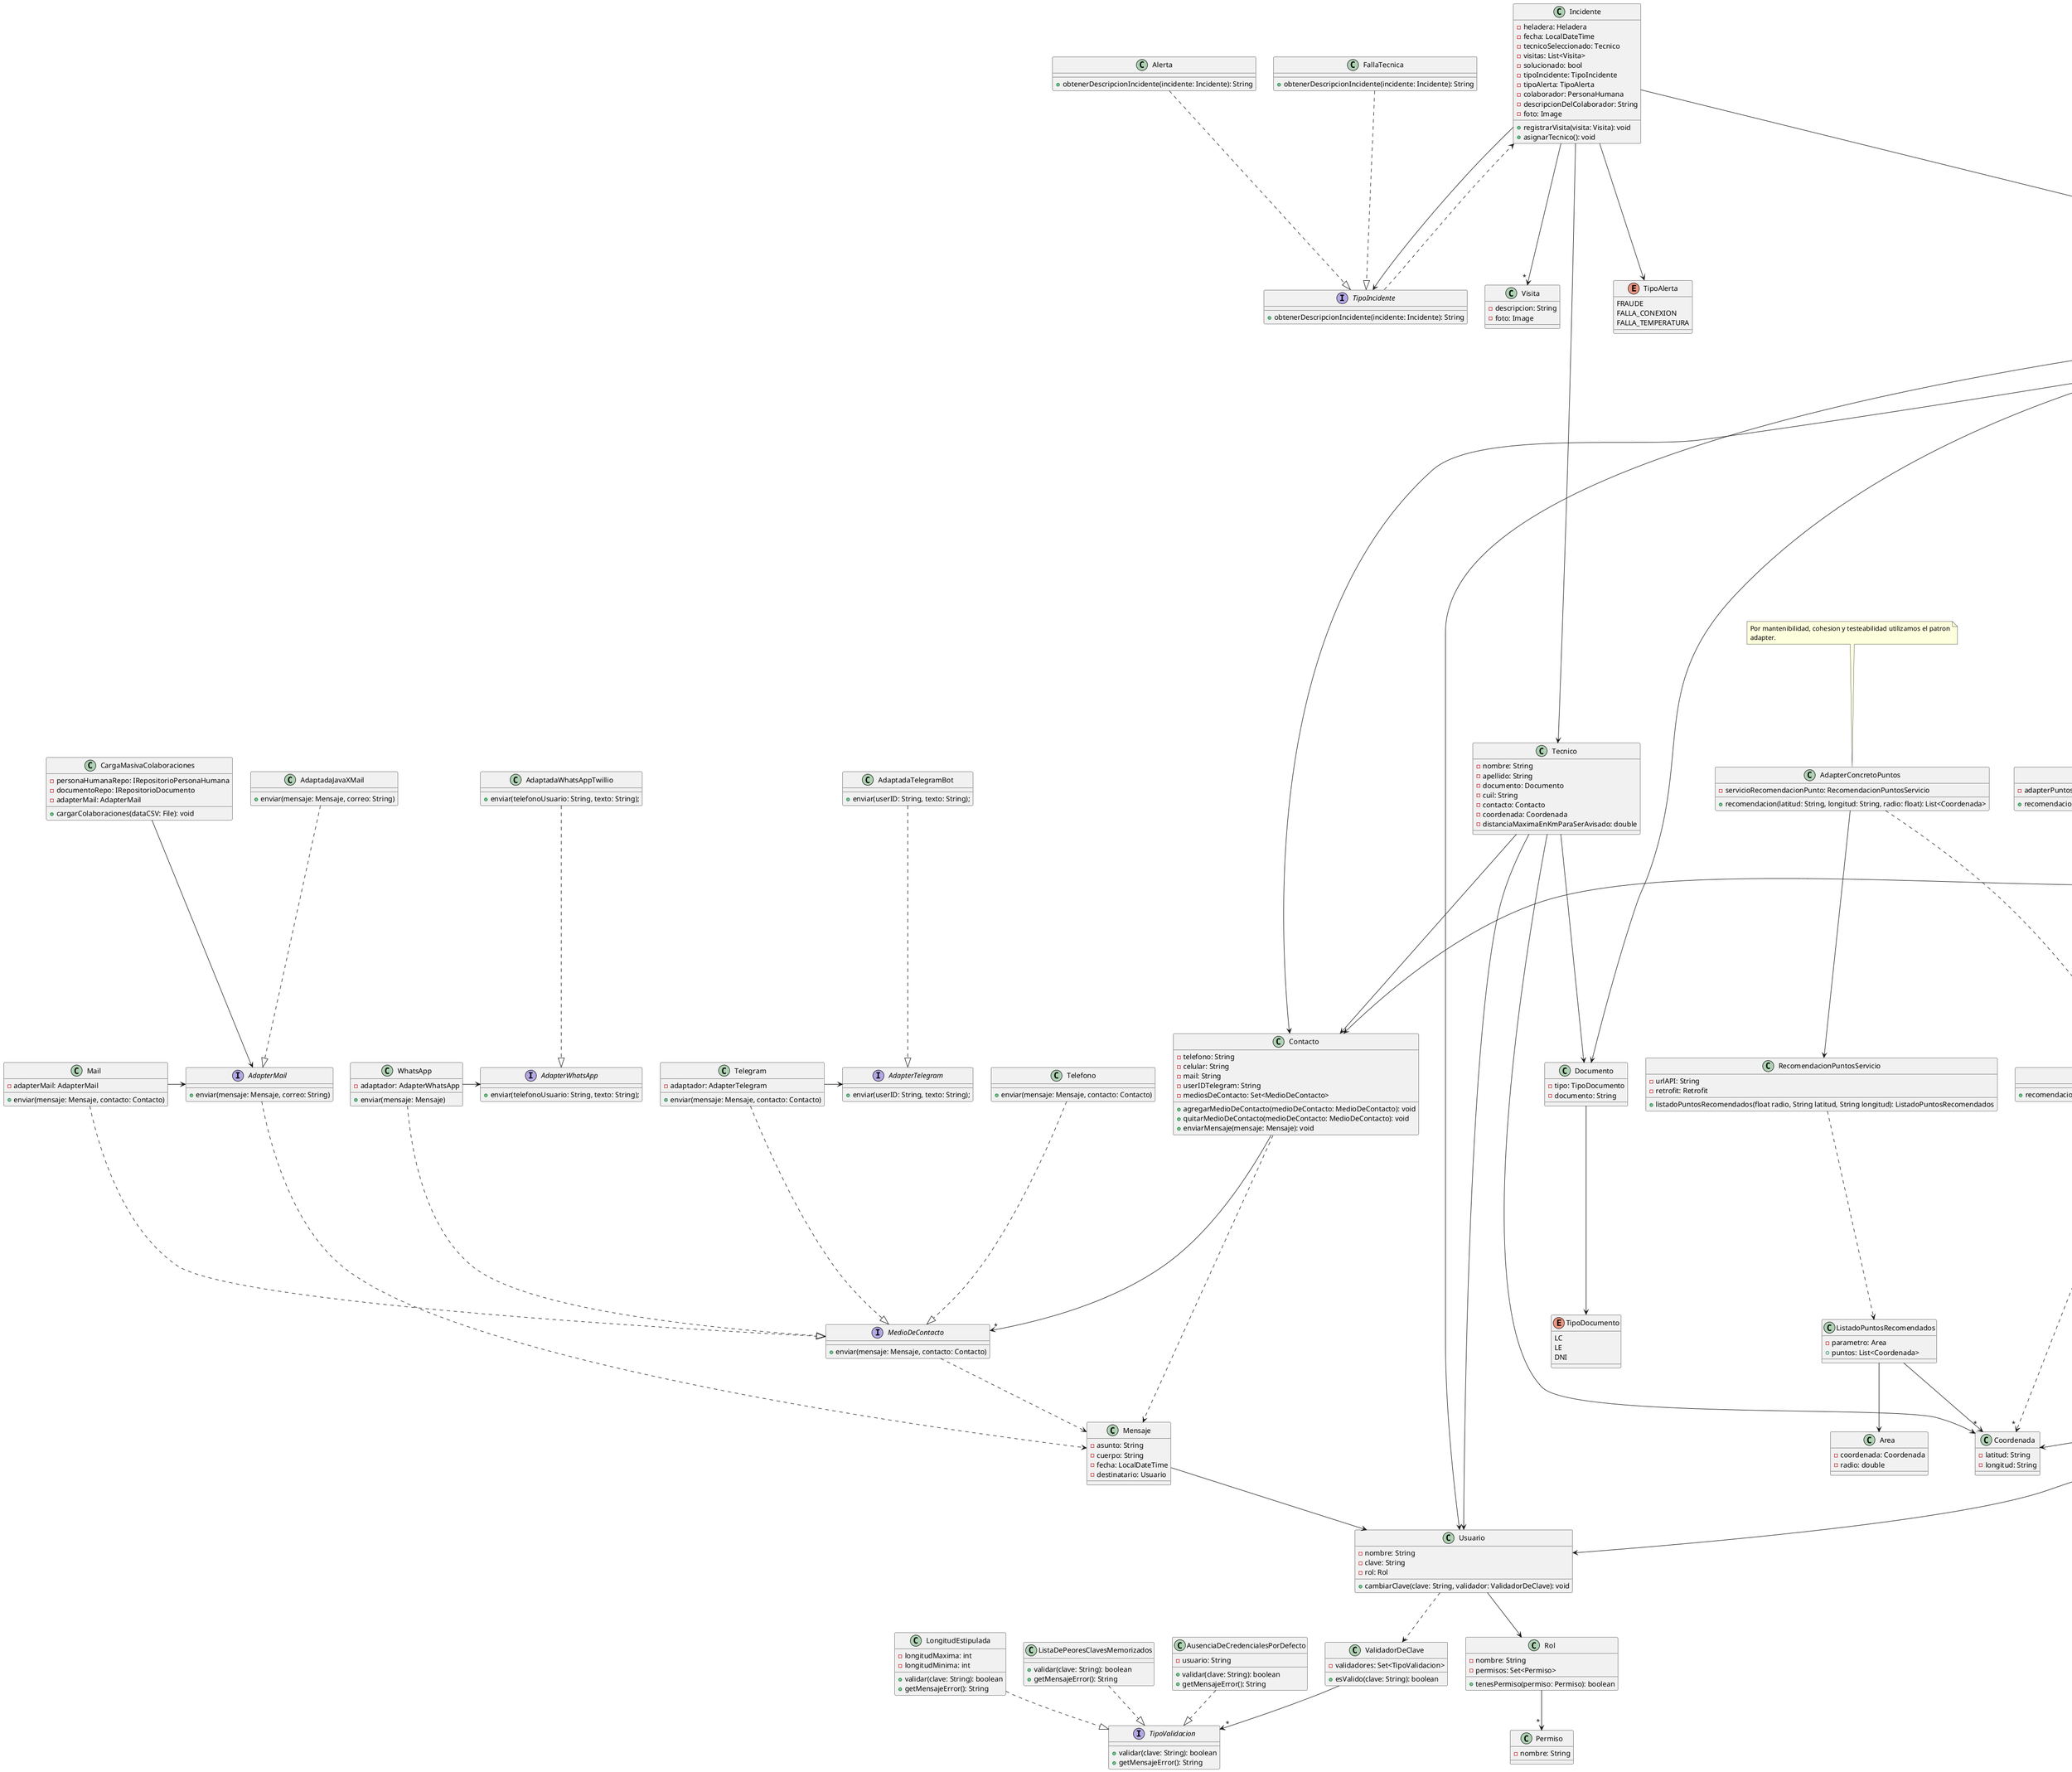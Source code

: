 @startuml diagramaDeClasesDominio.

' -----------------------------------------

class PersonaHumana {
 - id: Long
 - usuario: Usuario
 - documento: Documento
 - contacto: Contacto
 - direccion: Direccion
 - nombre: String
 - apellido: String
 - fechaNacimiento: LocalDate
 - contribucionesElegidas: Set<FormasContribucionHumanas>
 - contribuciones: Set<Contribucion>
 - ofertasCanjeadas: Set<OfertaCanjeada>
 - formulario: List<Respuesta>
 - tarjetasColaboracion: List<Tarjeta>
 - tarjetaEnUso: Tarjeta
 + puntosGastados(): float
 + calcularPuntajeNeto(): float
 + agregarContribucion(contribucion: Contribucion): void
 + agregarOfertaCanjeada(ofertaCanjeada: OfertaCanjeada): void
 + agregarTarjetaSinEntregar(tarjeta: Tarjeta): void
 + agregarRespuestaAlFormulario(respuesta: Respuesta): void
 + agregarFormaDeContribucion(forma: FormasContribucionHumanas): void
 + quitarFormaDeContribucion(forma: FormasContribucionHumanas): void
 + usarTarjeta(heladera: Heladera): void
 + asignarTarjetaParaColaborar(tarjeta: Tarjeta): void
 + serNotificadoPor(mensaje: Mensaje): void
}

PersonaHumana --> " * " Contribucion
PersonaHumana --> Contacto
PersonaHumana --> Direccion
PersonaHumana --> Documento
PersonaHumana --> " * " FormasContribucionHumanas
PersonaHumana --> Usuario
PersonaHumana --> " * " OfertaCanjeada
PersonaHumana --> " * " Respuesta
PersonaHumana --> " * "Tarjeta
PersonaHumana --> Tarjeta
PersonaHumana ..|> IObserverNotificacion 

' -----------------------------------------

interface IObserverNotificacion {
 + serNotificadoPor(mensaje: Mensaje): void
}

note right
Desacopla al notificador del notificado
end note

' -----------------------------------------

class Vianda {
 - fechaCaducidad: LocalDate
 - entregada: boolean
 - comida: String
 - pesoEnGramos: float
 - fechaDonacion: LocalDate
 + calcularPuntaje(): float
 + estaVencida(): boolean
}

Vianda ..|> Contribucion

' -----------------------------------------

class PublicadorSolicitudApertura {
  - client: MqttClient
  - static broker: String

  + publicarSolicitudApertura(codigoTarjeta: String, fecha: LocalDateTime, idHeladera: Long): void
}
Heladera ..> PublicadorSolicitudApertura

' -----------------------------------------

class Heladera {
 - id: Long
 - nombre: String
 - direccion: Direccion
 - fechaRegistro: LocalDate
 - capacidadMaximaViandas: int
 - modelo: Modelo
 - viandas: Set<Vianda>
 - estado: EstadoHeladera
 - temperaturaEsperada: float
 - historialEstados: List<CambioEstado>
 - historialTemperaturas: List<CambioTemperatura>
 - solicitudesDeApertura: List<SolicitudApertura>
 - gestorSuscripciones: GestorSuscripciones
 - static minutosMargenFallaConexion: int

 + ingresarViandas(viandas: List<Vianda>): void
 + quitarViandas(viandas: List<Vianda>): void
 + calcularMesesActiva(): int
 + calcularPuntaje(): float
 + cambiarEstado(nuevoEstado: CambioEstado): void
 - agregarCambioDeEstado(cambioEstado: CambioEstado): void
 - temperaturaEnRango(temperatura: float): boolean
 + cambiarTemperatura(temperatura: float): void
 - agregarTemperaturaAlHistorial(temperatura: float): void
 + estaActiva(): boolean
 + validarApertura(codigoTarjeta: String): boolean
 + agregarSolicitudApertura(solicitud: SolicitudApertura): void
 + cantidadViandas(): int
 + cantidadViandasVirtuales(): int
 + cantidadViandasQuitadasVirtualmente(): int
 + cantidadViandasIngresadasVirtualmente(): int
 + recibirAlertaFraude(): void
 + detectarFallaDeConexion(): void
 + quitarVianda(vianda: Vianda): void
 + ingresarVianda(vianda: Vianda): void
 - avisoGestorParaNotificarCantidades(): void
}

Heladera --> " * " Vianda
Heladera --> Modelo
Heladera --> Direccion
Heladera ..|> Contribucion
Heladera --> EstadoHeladera
Heladera --> " * " CambioEstado
Heladera --> " * " CambioTemperatura
Heladera --> " * " SolicitudApertura
Heladera --> GestorSuscripciones

' -----------------------------------------

class ReceptorAperturaHeladera {
 - IRepositorioHeladera repositorioHeladera
 + messageArrived(topic: String, mensaje: MqttMessage): void
 - dividirPayload(payload: String): String[]
 - procesarMensaje(idHeladera: Long, tipoMensaje: String, codigoTarjeta: String): void
}

ReceptorHeladera ..> Heladera

' -----------------------------------------

class ValidadorConexion {
 - heladerasRepositorio: IRepositoryHeladera
 + validarConexiones(): void
}

ValidadorConexion ..> Heladera

note right
La falla de conexión se verificará validando la última recepción de temperatura de cada heladera con un cronjob: ValidadorConexion.
La cantidad de tiempo límite desde que se recibió la última temperatura estará parametrizada.
end note

' -----------------------------------------

class GestorSuscripciones {
  - suscripcionesPorTipo: Map<TipoSuscripcion, List<Suscripcion>>
  + notificar(tipo: TipoSuscripcion, heladera: Heladera): void
  + agregarSuscripcionPorTipo(tipo: TipoSuscripcion, suscripcion: Suscripcion, heladera: Heladera): void
  + suscripcionValida(suscriptor: IObserverNotificacion, heladera: Heladera): boolean
}

GestorSuscripciones --> " * " Suscripcion
GestorSuscripciones --> " * " TipoSuscripcion

enum TipoSuscripcion {
 FALTAN_N_VIANDAS
 DESPERFECTO
 QUEDAN_N_VIANDAS
}

class Suscripcion {
 - suscriptor: IObserverNotificacion
 + notificar(heladera: Heladera): void
 - armarMensaje(heladera: Heladera): Mensaje
 # cumpleCondicion(heladera: Heladera): boolean
 # armarCuerpo(heladera: Heladera): String
}

note bottom
Utilizamos el patron Template, ya que todas las suscripciones
tienen comportamiento en comun, el armado del mensaje y la notificacion
para todas es el mismo, solo cambian las condiciones y el cuerpo del mensaje
de las mismas.
end note

Suscripcion --> IObserverNotificacion
Suscripcion ..> Heladera

class QuedanNViandas {
 - cantidadViandasDisponibles: int
 # cumpleCondicion(heladera: Heladera): void
 # armarCuerpo(heladera: Heladera): String
}

class FaltanNViandas {
 - cantidadViandasParaLlenarse: int
 # cumpleCondicion(heladera: Heladera): void
 # armarCuerpo(heladera: Heladera): String
}

class Desperfecto {
 - aceptada: boolean
 - sugerencia: SugerenciaHeladera
 + sugerirHeladeras(heladera: Heladera): SugerenciaHeladera
 # cumpleCondicion(heladera: Heladera): void
 # armarCuerpo(heladera: Heladera): String
}

QuedanNViandas --|> Suscripcion
FaltanNViandas --|> Suscripcion
Desperfecto --|> Suscripcion
Desperfecto --> SugerenciaHeladera

class SugerenciaHeladera {
 - fechaRealizacion: LocalDate
 - heladerasSugeridas: List<Heladera>
 - heladerasEscogidas: List<Heladera>
}

' -----------------------------------------

interface IAdapterPDF {
 + exportarAPDF(titulo: String, parrafos: List<String>): void
}

class AdapterPDFiText {
 + iText: ITextPDF
 + exportarAPDF(titulo: String, parrafos: List<String>): void
}

AdapterPDFiText --> ITextPDF

class ITextPDF {
 + ruta: String
 + generarPDF(titulo: String, parrafos: List<String>);
}

AdapterPDFiText ..|> IAdapterPDF

class GeneradorReportes {
 - reportes: List<Reporte>
 - pdfAPI: IAdapterPDF
 - temporalidad: Temporalidad
 + generarReportes(): void
 + calcularFechaInicio: LocalDate
 + agregarReporte(reporte: Reporte): void
 + quitarReporte(reporte: Reporte): void
}

GeneradorReportes --> " * " Reporte
GeneradorReportes --> IAdapterPDF
GeneradorReportes --> Temporalidad

enum Temporalidad {
 DIARIO
 SEMANAL
 MENSUAL
 ANUAL
}

interface Reporte {
 + generarReporte(fechaInicio: LocalDate, fechaFin: LocalDate): List<String>
 + titulo(): String
}

class CantidadDeFallasPorHeladera {
 - repositorioHeladera: IRepositorioHeladera
 + generarReporte(fechaInicio: LocalDate, fechaFin: LocalDate): List<String>
 + titulo(): String
 - cantidadFallas(heladera: Heladera, fechaInicio: LocalDate, fechaFin: LocalDate): int
}

CantidadDeFallasPorHeladera ..|> Reporte
CantidadDeFallasPorHeladera ..> Heladera

class MovimientoViandasPorHeladera {
 - repositorioHeladera: IRepositorioHeladera
 + generarReporte(fechaInicio: LocalDate, fechaFin: LocalDate): List<String>
 + titulo(): String
 - cantidadViandasSegunAccion(heladera: Heladera, accion: AccionApertura, fechaInicio: LocalDate, fechaFin: LocalDate): int
}

MovimientoViandasPorHeladera ..|> Reporte
MovimientoViandasPorHeladera ..> Heladera
MovimientoViandasPorHeladera ..> AccionApertura

class CantidadViandasPorColaborador {
 - repositorioColaboradores: IRepositorioPersonaHumana
 + generarReporte(fechaInicio: LocalDate, fechaFin: LocalDate): List<String>
 + titulo(): String
 - cantidadViandasDonadadas(persona: PersonaHumana, fechaInicio: LocalDate, fechaFin: LocalDate): int
}

CantidadViandasPorColaborador ..|> Reporte
CantidadViandasPorColaborador ..> PersonaHumana

' -----------------------------------------

class SolicitudApertura {
 - fechaSolicitud: LocalDateTime
 - tarjeta: Tarjeta
 - aperturaConcretada: boolean
 - fechaConcrecion: LocalDateTime
 - accion: AccionApertura
}

SolicitudApertura --> AccionApertura

enum AccionApertura {
 QUITAR_VIANDA
 INGRESAR_VIANDA
}
' -----------------------------------------

class CambioEstado {
 - fechaCambio: LocalDate
 - estado: EstadoHeladera
 + esUnaFalla(): boolean
}

CambioEstado --> EstadoHeladera

note bottom
Permite trazabilidad
end note

' -----------------------------------------

class Incidente {
 - heladera: Heladera
 - fecha: LocalDateTime
 - tecnicoSeleccionado: Tecnico
 - visitas: List<Visita>
 - solucionado: bool
 - tipoIncidente: TipoIncidente
 - tipoAlerta: TipoAlerta
 - colaborador: PersonaHumana
 - descripcionDelColaborador: String
 - foto: Image
 + registrarVisita(visita: Visita): void
 + asignarTecnico(): void
}

Incidente --> TipoIncidente
Incidente --> " * " Visita
Incidente --> Tecnico
Incidente --> TipoAlerta
Incidente --> PersonaHumana

interface TipoIncidente {
 + obtenerDescripcionIncidente(incidente: Incidente): String
}

TipoIncidente ..> Incidente

class Visita {
 - descripcion: String
 - foto: Image
}

class Alerta {
 + obtenerDescripcionIncidente(incidente: Incidente): String
}

Alerta ..|> TipoIncidente

class FallaTecnica {
 + obtenerDescripcionIncidente(incidente: Incidente): String
}

FallaTecnica ..|> TipoIncidente

enum TipoAlerta {
 FRAUDE
 FALLA_CONEXION
 FALLA_TEMPERATURA
}

' -----------------------------------------

class ServicioGeoRef {
 - instancia: ServicioGeoRef
 - retrofit: Retrofit
 + obtenerDetallesUbicacion(latitud: double, longitud: double): Direccion
}

' -----------------------------------------
class ReceptorTemperatura {
    - client: MqttClient
    - repositorioHeladeras: RepositorioHeladera

    + subscribe(topic: String): void
    + connectionLost(cause: Throwable): void
    + messageArrived(topic: String, mqttMessage: MqttMessage): void
    - dividirPayload(payload: String): String[]
    - procesarMensaje(idHeladera: Long, tipoMensaje: String, valor: int): void
}

class ReceptorMovimiento {
    - repositorioHeladeras: RepositorioHeladera
    + messageArrived(topic: String, mensaje: MqttMessage): void
    - dividirPayload(payload: String): String[]
    - procesarMensaje(idHeladera: Long, tipoMensaje: String, valor: Boolean): void
}

ReceptorMovimiento ..> Heladera
ReceptorTemperatura ..> Heladera

' -----------------------------------------

class CambioTemperatura {
 - fecha: LocalDateTime
 - temperaturaCelsius: float
}

' -----------------------------------------

class CargaMasivaColaboraciones {
 - personaHumanaRepo: IRepositorioPersonaHumana
 - documentoRepo: IRepositorioDocumento
 - adapterMail: AdapterMail
 + cargarColaboraciones(dataCSV: File): void
}

CargaMasivaColaboraciones --> AdapterMail

' -----------------------------------------

class Modelo {
 - modelo: String
 - temperaturaMinima: float
 - temperaturaMaxima: float
}

' -----------------------------------------

class DistribucionVianda {
 - heladeraOrigen: Heladera
 - heladeraDestino: Heladera
 - cantidadViandas: int
 - motivo: String
 - fecha: LocalDate
 - terminada: bool
 - viandasAMover: List<Vianda>
 + quitarViandasDeOrigen(viandasAQuitar: List<Vianda>): void
 /'{
      origen.quitarViandas(viandasAQuitar)
      viandasAMover = viandasAQuitar
   }'/
 + ponerViandasEnDestino():void
 /' {
      destino.meterViandas(viandasAMover)
   }'/
 + distribuir(viandas: List<Vianda>): void
 + calcularPuntaje(): float
}

DistribucionVianda --> Heladera
DistribucionVianda --> Heladera
DistribucionVianda ..> " * " Vianda
DistribucionVianda ..|> Contribucion

' -----------------------------------------

interface Contribucion {
 + calcularPuntaje(): float
 + obtenerTipoContribucion(): TipoContribucion
 + obtenerFechaRegistro(): LocalDate
}

Contribucion ..> TipoContribucion

enum TipoContribucion {
 DISTRIBUCION_VIANDAS
 DONACION_DINERO
 DONACION_VIANDA
 ENTREGA_TARJETAS
 ENCARGARSE_DE_HELADERA
 OFRECER_OFERTA
}

note bottom
Las contribuciones comparten la funcionalidad de sumar puntos, por lo
tanto, decidimos que implementen una interfaz de contribución y de esta
forma agrupar las contribuciones, permitiendo trazabilidad.
end note

' -----------------------------------------

class DonacionDinero {
 - monto: float
 - frecuencia: Integer
 - unidadFrecuencia: Temporalidad
 - fecha: LocalDate
 + calcularPuntaje(): float
}

DonacionDinero ..|> Contribucion
DonacionDinero --> Temporalidad

' -----------------------------------------

class Oferta {
 - nombre: String
 - cantidadPuntosNecesarios: float
 - imagen: Image
 - rubro: Rubro
 - organizacion: PersonaJuridica
 + canjear(): void
}

Oferta --> PersonaJuridica
Oferta --> Rubro

class OfertaCanjeada {
 - oferta: Oferta
 - fechaCanje: LocalDateTime
}

OfertaCanjeada --> Oferta


' -----------------------------------------

class Rubro {
 - nombre: String
}

' -----------------------------------------

class Documento {
 - tipo: TipoDocumento
 - documento: String
}

Documento --> TipoDocumento

' -----------------------------------------

interface MedioDeContacto {
 + enviar(mensaje: Mensaje, contacto: Contacto)
}

MedioDeContacto ..> Mensaje

' -----------------------------------------

class WhatsApp {
 - adaptador: AdapterWhatsApp
 + enviar(mensaje: Mensaje)
}

WhatsApp ..|> MedioDeContacto
WhatsApp -> AdapterWhatsApp

' -----------------------------------------

interface AdapterWhatsApp{
+ enviar(telefonoUsuario: String, texto: String);
}

' -----------------------------------------

class AdaptadaWhatsAppTwillio {
 + enviar(telefonoUsuario: String, texto: String);
}

AdaptadaWhatsAppTwillio ..|> AdapterWhatsApp

' -----------------------------------------

class Telegram {
 - adaptador: AdapterTelegram
 + enviar(mensaje: Mensaje, contacto: Contacto)
}

Telegram ..|> MedioDeContacto
Telegram -> AdapterTelegram

' -----------------------------------------

interface AdapterTelegram{
+ enviar(userID: String, texto: String);
}

' -----------------------------------------

class AdaptadaTelegramBot {
 + enviar(userID: String, texto: String);
}

AdaptadaTelegramBot ..|> AdapterTelegram

' -----------------------------------------


class Telefono {
 + enviar(mensaje: Mensaje, contacto: Contacto)
}

Telefono ..|> MedioDeContacto

' -----------------------------------------

class Mail {
 - adapterMail: AdapterMail
 + enviar(mensaje: Mensaje, contacto: Contacto)
}

Mail ..|> MedioDeContacto
Mail -> AdapterMail

' -----------------------------------------

interface AdapterMail {
 + enviar(mensaje: Mensaje, correo: String)
}

AdapterMail ..> Mensaje

' -----------------------------------------

class AdapterConcretoPuntos {
 - servicioRecomendacionPunto: RecomendacionPuntosServicio
 + recomendacion(latitud: String, longitud: String, radio: float): List<Coordenada>
}

note top
Por mantenibilidad, cohesion y testeabilidad utilizamos el patron
adapter.
end note

AdapterConcretoPuntos ..|> AdapterRecomendacionPuntosHeladera
AdapterConcretoPuntos --> RecomendacionPuntosServicio

' -----------------------------------------

class RecomendacionPuntosServicio {
 - urlAPI: String
 - retrofit: Retrofit
 + listadoPuntosRecomendados(float radio, String latitud, String longitud): ListadoPuntosRecomendados
}

RecomendacionPuntosServicio ..> ListadoPuntosRecomendados

' -----------------------------------------

class ListadoPuntosRecomendados {
 - parametro: Area
 + puntos: List<Coordenada>
}

ListadoPuntosRecomendados --> Area
ListadoPuntosRecomendados --> " * " Coordenada

' -----------------------------------------

class RecomendacionDePuntos {
 - adapterPuntos: AdapterRecomendacionPuntosHeladera
 + recomendacion(latitud: String, longitud: String, radio: float): List<Coordenada>
}

RecomendacionDePuntos --> AdapterRecomendacionPuntosHeladera

' -----------------------------------------

class AdaptadaJavaXMail {
 + enviar(mensaje: Mensaje, correo: String)
}

AdaptadaJavaXMail ..|> AdapterMail


' -----------------------------------------

class Tecnico {
 - nombre: String
 - apellido: String
 - documento: Documento
 - cuil: String
 - contacto: Contacto
 - coordenada: Coordenada
 - distanciaMaximaEnKmParaSerAvisado: double
}

Tecnico --> Contacto
Tecnico --> Coordenada
Tecnico --> Documento
Tecnico --> Usuario

' -----------------------------------------

class Area {
 - coordenada: Coordenada
 - radio: double
}

' -----------------------------------------

class Mensaje {
 - asunto: String
 - cuerpo: String
 - fecha: LocalDateTime
 - destinatario: Usuario
}

Mensaje --> Usuario

' -----------------------------------------

class Contacto {
 - telefono: String
 - celular: String
 - mail: String
 - userIDTelegram: String
 - mediosDeContacto: Set<MedioDeContacto>
 + agregarMedioDeContacto(medioDeContacto: MedioDeContacto): void
 + quitarMedioDeContacto(medioDeContacto: MedioDeContacto): void
 + enviarMensaje(mensaje: Mensaje): void
}

Contacto --> "*" MedioDeContacto
Contacto ..> Mensaje

' -----------------------------------------
class Opcion{
 - campo: String
}
class Respuesta {
 - pregunta: Pregunta
 - respuestaLibre: String
 - opcionesElegidas: Set<Opcion>
}

Respuesta --> Pregunta
Respuesta --> "*" Opcion

' -----------------------------------------
abstract class Pregunta {
 - campo: String
 - activa: boolean
 + esValida(respuesta: String): boolean
}

class MultipleChoice {
 - opciones: Set<Opcion>
 + esValida(respuesta: String): boolean
}

MultipleChoice ..|> Pregunta
MultipleChoice --> "*" Opcion

class PreguntaAbierta {
 + esValida(respuesta: String): boolean
}

PreguntaAbierta ..|> Pregunta

' -----------------------------------------

class ReconocimientoTrabajoRealizado {
 - static coeficientes: Map<String, float>
 + calcularPuntaje(contribuciones: Set<Contribucion>, puntajeGastado: float): float
}

ReconocimientoTrabajoRealizado ..> " * " Contribucion

note bottom
Esta clase es un Singleton y los coeficientes se encuentran en un archivo de configuración.
Utilizar este patrón de diseño en este caso no afecta la testeabilidad ya que no es
necesario un mock.
end note

' -----------------------------------------

class Tarjeta {
 - codigo: String
 - historialUsos: List<UsoDeTarjeta>
 - fechaEntrega: LocalDate
 - fechaBaja: LocalDate
 + calcularPuntaje(): float
 + agregarUso(usoTarjeta: UsoDeTarjeta): void
 + cantidadDeUsos(dia: LocalDate): int
}

Tarjeta --> " * " UsoDeTarjeta
Tarjeta ..|> Contribucion

' -----------------------------------------

class UsoDeTarjeta {
 - fecha: LocalDateTime
 - heladera: Heladera
}

UsoDeTarjeta --> Heladera

note right
Permite trazabilidad
end note

' -----------------------------------------

class PersonaVulnerable {
 - nombre: String
 - fechaDeNacimiento: LocalDate
 - fechaDeRegistro: LocalDate
 - dirección: Direccion
 - menoresACargo: int
 - nroDocumento: String
 - tipoDocumento: String
 - donanteQueLoRegistro: PersonaHumana
 - tarjetas: List<Tarjeta>
 - tarjetaEnUso: Tarjeta
 + usarTarjeta(heladera: Heladera, vianda: Vianda): void
}

PersonaVulnerable --> Direccion
PersonaVulnerable --> PersonaHumana
PersonaVulnerable --> " * " Tarjeta

' -----------------------------------------

class PersonaJuridica {
 - usuario: Usuario
 - contacto: Contacto
 - dirección: Direccion
 - razonSocial: String
 - tipo: TipoPersonaJuridica
 - rubro: Rubro
 - contribucionesElegidas: Set<FormasContribucionJuridicas>
 - heladerasACargo: Set<Heladera>
 - contribuciones: Set<Contribucion>
 - ofertasCanjeadas: Set<OfertaCanjeada>

 + hacerseCargoDeHeladera(heladera: Heladera): void
 + darDeBajaHeladera(heladera: Heladera): void
 + agregarContribucion(contribucion: Contribucion): void
 + puntosGastados(): float
 + calcularPuntajeNeto(): float
}

PersonaJuridica --> " * " FormasContribucionJuridica
PersonaJuridica --> Rubro
PersonaJuridica --> Contacto
PersonaJuridica --> Direccion
PersonaJuridica --> " * " Heladera
PersonaJuridica --> TipoPersonaJuridica
PersonaJuridica --> Usuario

' -----------------------------------------

class Direccion {
 - calle: Calle
 - altura: String
 - municipio: Municipio 
 - provincia: Provincia
 + estaCercaDe(direccion: Direccion): boolean
 + obtenerCoordenada(): Coordenada
}

class Calle {
 - calle: String
}

class Municipio {
 - municipio: String
}

class Provincia {
 - provincia: String
}

Direccion --> Calle
Direccion --> Municipio
Direccion --> Provincia
Direccion --> Coordenada
Direccion ..> ServicioGeoRef

' -----------------------------------------

class Coordenada {
 - latitud: String
 - longitud: String
}

' -----------------------------------------

interface AdapterRecomendacionPuntosHeladera {
 + recomendacion(latitud: String, longitud: String, radio: float): Set<Coordenada>
}

AdapterRecomendacionPuntosHeladera ..> " * " Coordenada

' -----------------------------------------

enum FormasContribucionHumanas {
 DISTRIBUCION_VIANDAS
 DONACION_DINERO
 DONACION_VIANDA
 ENTREGA_TARGETAS
}

enum FormasContribucionJuridica {
 DONACION_DINERO
 ENCARGARSE_DE_HELADERA
 OFRECER_OFERTA
}

enum TipoPersonaJuridica {
 GUBERNAMENTAL
 ONG
 EMPRESA
 INSTITUCION
}

enum TipoDocumento {
 LC
 LE
 DNI
}

enum EstadoHeladera {
 FALLA_TEMPERATURA
 ACTIVA
 FRAUDE
 FALLA_CONEXION
 FALLA_TECNICA
}

' -----------------------------------------

class Usuario {
 - nombre: String
 - clave: String
 - rol: Rol
 + cambiarClave(clave: String, validador: ValidadorDeClave): void
}

Usuario --> Rol
Usuario ..> ValidadorDeClave

' -----------------------------------------

class ValidadorDeClave {
 - validadores: Set<TipoValidacion>
 + esValido(clave: String): boolean
}

ValidadorDeClave --> " * " TipoValidacion

' -----------------------------------------

interface TipoValidacion {
 + validar(clave: String): boolean
 + getMensajeError(): String
}

' -----------------------------------------

class LongitudEstipulada {
 - longitudMaxima: int
 - longitudMinima: int
 + validar(clave: String): boolean
 + getMensajeError(): String
}

LongitudEstipulada ..|> TipoValidacion

' -----------------------------------------

class ListaDePeoresClavesMemorizados {
 + validar(clave: String): boolean
 + getMensajeError(): String
}

ListaDePeoresClavesMemorizados ..|> TipoValidacion

' -----------------------------------------

class AusenciaDeCredencialesPorDefecto {
 - usuario: String
 + validar(clave: String): boolean
 + getMensajeError(): String
}

AusenciaDeCredencialesPorDefecto ..|> TipoValidacion

' -----------------------------------------

class Rol {
 - nombre: String
 - permisos: Set<Permiso>
 + tenesPermiso(permiso: Permiso): boolean
}

Rol --> " * "Permiso

' -----------------------------------------

class Permiso {
 - nombre: String
}

' -----------------------------------------

@enduml